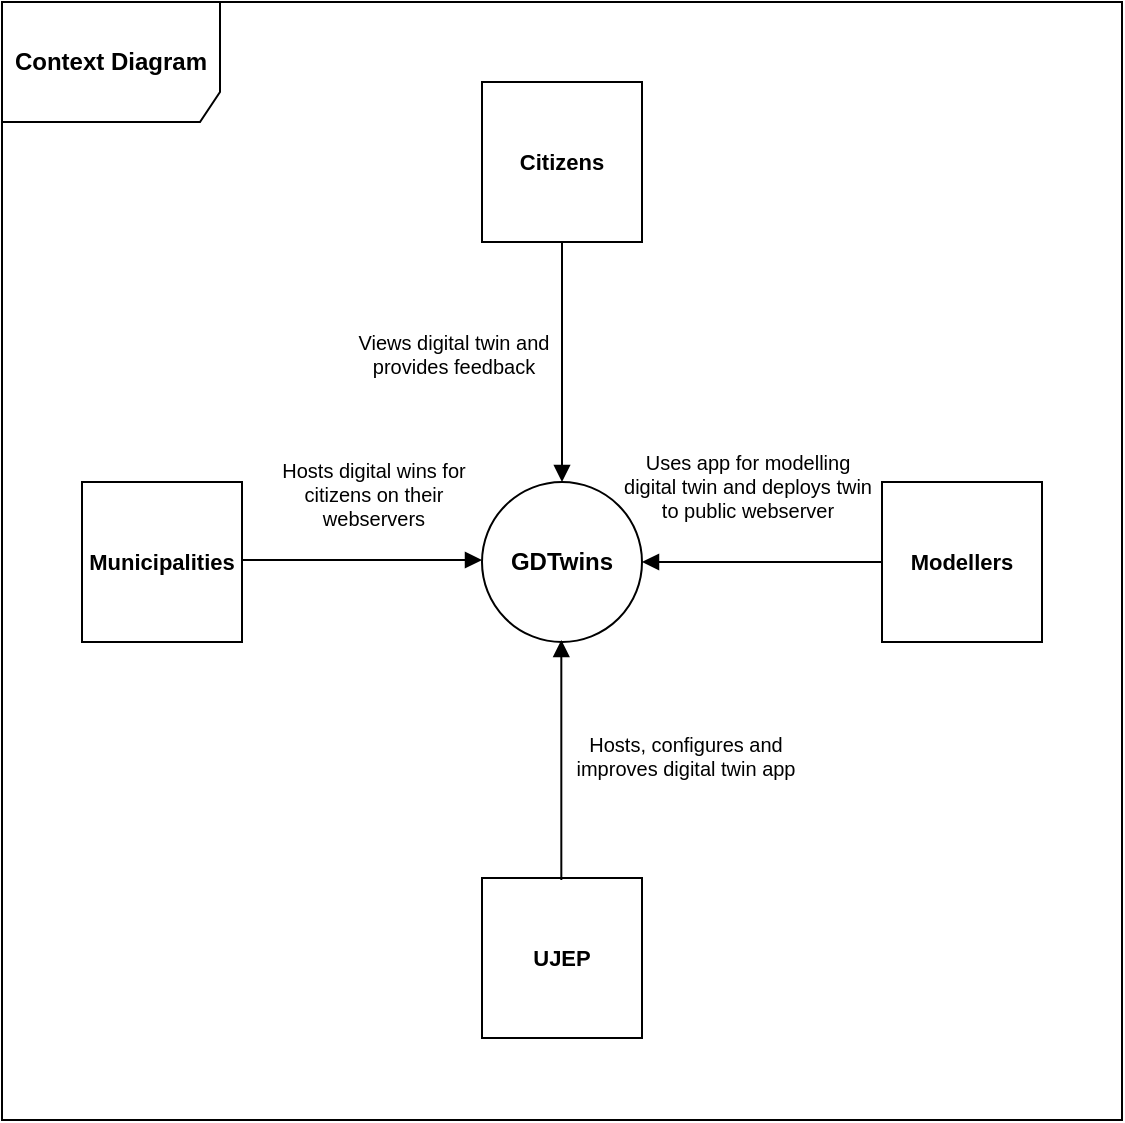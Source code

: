 <mxfile version="24.6.4" type="device">
  <diagram name="Stránka-1" id="7cv6oIKIlZ3jFTnPLx0k">
    <mxGraphModel dx="989" dy="582" grid="1" gridSize="10" guides="1" tooltips="1" connect="1" arrows="1" fold="1" page="1" pageScale="1" pageWidth="827" pageHeight="1169" math="0" shadow="0">
      <root>
        <mxCell id="0" />
        <mxCell id="1" parent="0" />
        <mxCell id="fteQuubG04KwnM7p7pIa-1" value="GDTwins" style="ellipse;whiteSpace=wrap;html=1;aspect=fixed;fontStyle=1" vertex="1" parent="1">
          <mxGeometry x="240" y="241" width="80" height="80" as="geometry" />
        </mxCell>
        <mxCell id="fteQuubG04KwnM7p7pIa-3" value="&lt;span style=&quot;font-size: 11px;&quot;&gt;&lt;b style=&quot;font-size: 11px;&quot;&gt;Citizens&lt;/b&gt;&lt;/span&gt;" style="whiteSpace=wrap;html=1;aspect=fixed;fontSize=11;" vertex="1" parent="1">
          <mxGeometry x="240" y="41" width="80" height="80" as="geometry" />
        </mxCell>
        <mxCell id="fteQuubG04KwnM7p7pIa-6" value="&lt;b&gt;Context Diagram&lt;/b&gt;" style="shape=umlFrame;whiteSpace=wrap;html=1;pointerEvents=0;width=109;height=60;" vertex="1" parent="1">
          <mxGeometry y="1" width="560" height="559" as="geometry" />
        </mxCell>
        <mxCell id="fteQuubG04KwnM7p7pIa-9" value="&lt;b style=&quot;font-size: 11px;&quot;&gt;&lt;font style=&quot;font-size: 11px;&quot;&gt;Modellers&lt;/font&gt;&lt;/b&gt;" style="whiteSpace=wrap;html=1;aspect=fixed;fontSize=11;" vertex="1" parent="1">
          <mxGeometry x="440" y="241" width="80" height="80" as="geometry" />
        </mxCell>
        <mxCell id="fteQuubG04KwnM7p7pIa-10" value="&lt;b style=&quot;font-size: 11px;&quot;&gt;&lt;font style=&quot;font-size: 11px;&quot;&gt;UJEP&lt;/font&gt;&lt;/b&gt;" style="whiteSpace=wrap;html=1;aspect=fixed;fontSize=11;" vertex="1" parent="1">
          <mxGeometry x="240" y="439" width="80" height="80" as="geometry" />
        </mxCell>
        <mxCell id="fteQuubG04KwnM7p7pIa-11" value="&lt;b style=&quot;font-size: 11px;&quot;&gt;&lt;font style=&quot;font-size: 11px;&quot;&gt;Municipalities&lt;/font&gt;&lt;/b&gt;" style="whiteSpace=wrap;html=1;aspect=fixed;fontSize=11;" vertex="1" parent="1">
          <mxGeometry x="40" y="241" width="80" height="80" as="geometry" />
        </mxCell>
        <mxCell id="fteQuubG04KwnM7p7pIa-12" value="" style="endArrow=block;html=1;rounded=0;exitX=0.5;exitY=1;exitDx=0;exitDy=0;entryX=0.5;entryY=0;entryDx=0;entryDy=0;endFill=1;" edge="1" parent="1" source="fteQuubG04KwnM7p7pIa-3" target="fteQuubG04KwnM7p7pIa-1">
          <mxGeometry width="50" height="50" relative="1" as="geometry">
            <mxPoint x="270" y="210" as="sourcePoint" />
            <mxPoint x="320" y="160" as="targetPoint" />
          </mxGeometry>
        </mxCell>
        <mxCell id="fteQuubG04KwnM7p7pIa-13" value="" style="endArrow=none;html=1;rounded=0;exitX=0.5;exitY=1;exitDx=0;exitDy=0;entryX=0.5;entryY=0;entryDx=0;entryDy=0;endFill=0;startArrow=block;startFill=1;" edge="1" parent="1">
          <mxGeometry width="50" height="50" relative="1" as="geometry">
            <mxPoint x="279.66" y="320" as="sourcePoint" />
            <mxPoint x="279.66" y="440" as="targetPoint" />
          </mxGeometry>
        </mxCell>
        <mxCell id="fteQuubG04KwnM7p7pIa-14" value="" style="endArrow=block;html=1;rounded=0;exitX=0;exitY=0.5;exitDx=0;exitDy=0;entryX=1;entryY=0.5;entryDx=0;entryDy=0;endFill=1;" edge="1" parent="1" source="fteQuubG04KwnM7p7pIa-9" target="fteQuubG04KwnM7p7pIa-1">
          <mxGeometry width="50" height="50" relative="1" as="geometry">
            <mxPoint x="370" y="311" as="sourcePoint" />
            <mxPoint x="370" y="431" as="targetPoint" />
          </mxGeometry>
        </mxCell>
        <mxCell id="fteQuubG04KwnM7p7pIa-15" value="" style="endArrow=block;html=1;rounded=0;exitX=0;exitY=0.5;exitDx=0;exitDy=0;entryX=1;entryY=0.5;entryDx=0;entryDy=0;endFill=1;" edge="1" parent="1">
          <mxGeometry width="50" height="50" relative="1" as="geometry">
            <mxPoint x="120.0" y="280" as="sourcePoint" />
            <mxPoint x="240.0" y="280" as="targetPoint" />
          </mxGeometry>
        </mxCell>
        <mxCell id="fteQuubG04KwnM7p7pIa-16" value="Views digital twin and provides feedback" style="text;html=1;align=center;verticalAlign=middle;whiteSpace=wrap;rounded=0;fontSize=10;" vertex="1" parent="1">
          <mxGeometry x="166" y="162" width="120" height="30" as="geometry" />
        </mxCell>
        <mxCell id="fteQuubG04KwnM7p7pIa-17" value="Hosts, configures and improves digital twin app" style="text;html=1;align=center;verticalAlign=middle;whiteSpace=wrap;rounded=0;fontSize=10;" vertex="1" parent="1">
          <mxGeometry x="272" y="363" width="140" height="30" as="geometry" />
        </mxCell>
        <mxCell id="fteQuubG04KwnM7p7pIa-18" value="Uses app for modelling digital twin and deploys twin to public webserver" style="text;html=1;align=center;verticalAlign=middle;whiteSpace=wrap;rounded=0;fontSize=10;" vertex="1" parent="1">
          <mxGeometry x="308" y="228" width="130" height="30" as="geometry" />
        </mxCell>
        <mxCell id="fteQuubG04KwnM7p7pIa-20" value="Hosts digital wins for citizens on their webservers" style="text;html=1;align=center;verticalAlign=middle;whiteSpace=wrap;rounded=0;fontSize=10;" vertex="1" parent="1">
          <mxGeometry x="126" y="232" width="120" height="30" as="geometry" />
        </mxCell>
      </root>
    </mxGraphModel>
  </diagram>
</mxfile>
